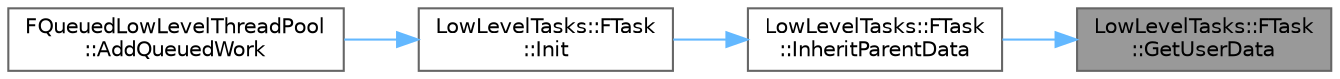 digraph "LowLevelTasks::FTask::GetUserData"
{
 // INTERACTIVE_SVG=YES
 // LATEX_PDF_SIZE
  bgcolor="transparent";
  edge [fontname=Helvetica,fontsize=10,labelfontname=Helvetica,labelfontsize=10];
  node [fontname=Helvetica,fontsize=10,shape=box,height=0.2,width=0.4];
  rankdir="RL";
  Node1 [id="Node000001",label="LowLevelTasks::FTask\l::GetUserData",height=0.2,width=0.4,color="gray40", fillcolor="grey60", style="filled", fontcolor="black",tooltip=" "];
  Node1 -> Node2 [id="edge1_Node000001_Node000002",dir="back",color="steelblue1",style="solid",tooltip=" "];
  Node2 [id="Node000002",label="LowLevelTasks::FTask\l::InheritParentData",height=0.2,width=0.4,color="grey40", fillcolor="white", style="filled",URL="$d4/d0f/classLowLevelTasks_1_1FTask.html#aadacb4f776573184c92a68c0eef85d09",tooltip=" "];
  Node2 -> Node3 [id="edge2_Node000002_Node000003",dir="back",color="steelblue1",style="solid",tooltip=" "];
  Node3 [id="Node000003",label="LowLevelTasks::FTask\l::Init",height=0.2,width=0.4,color="grey40", fillcolor="white", style="filled",URL="$d4/d0f/classLowLevelTasks_1_1FTask.html#a2a3e78b49dedf97f526ac2da9d806593",tooltip=" "];
  Node3 -> Node4 [id="edge3_Node000003_Node000004",dir="back",color="steelblue1",style="solid",tooltip=" "];
  Node4 [id="Node000004",label="FQueuedLowLevelThreadPool\l::AddQueuedWork",height=0.2,width=0.4,color="grey40", fillcolor="white", style="filled",URL="$df/d8c/classFQueuedLowLevelThreadPool.html#a7d1276cd01e866b7bc35910a97b84f1d",tooltip="Checks to see if there is a thread available to perform the task."];
}
